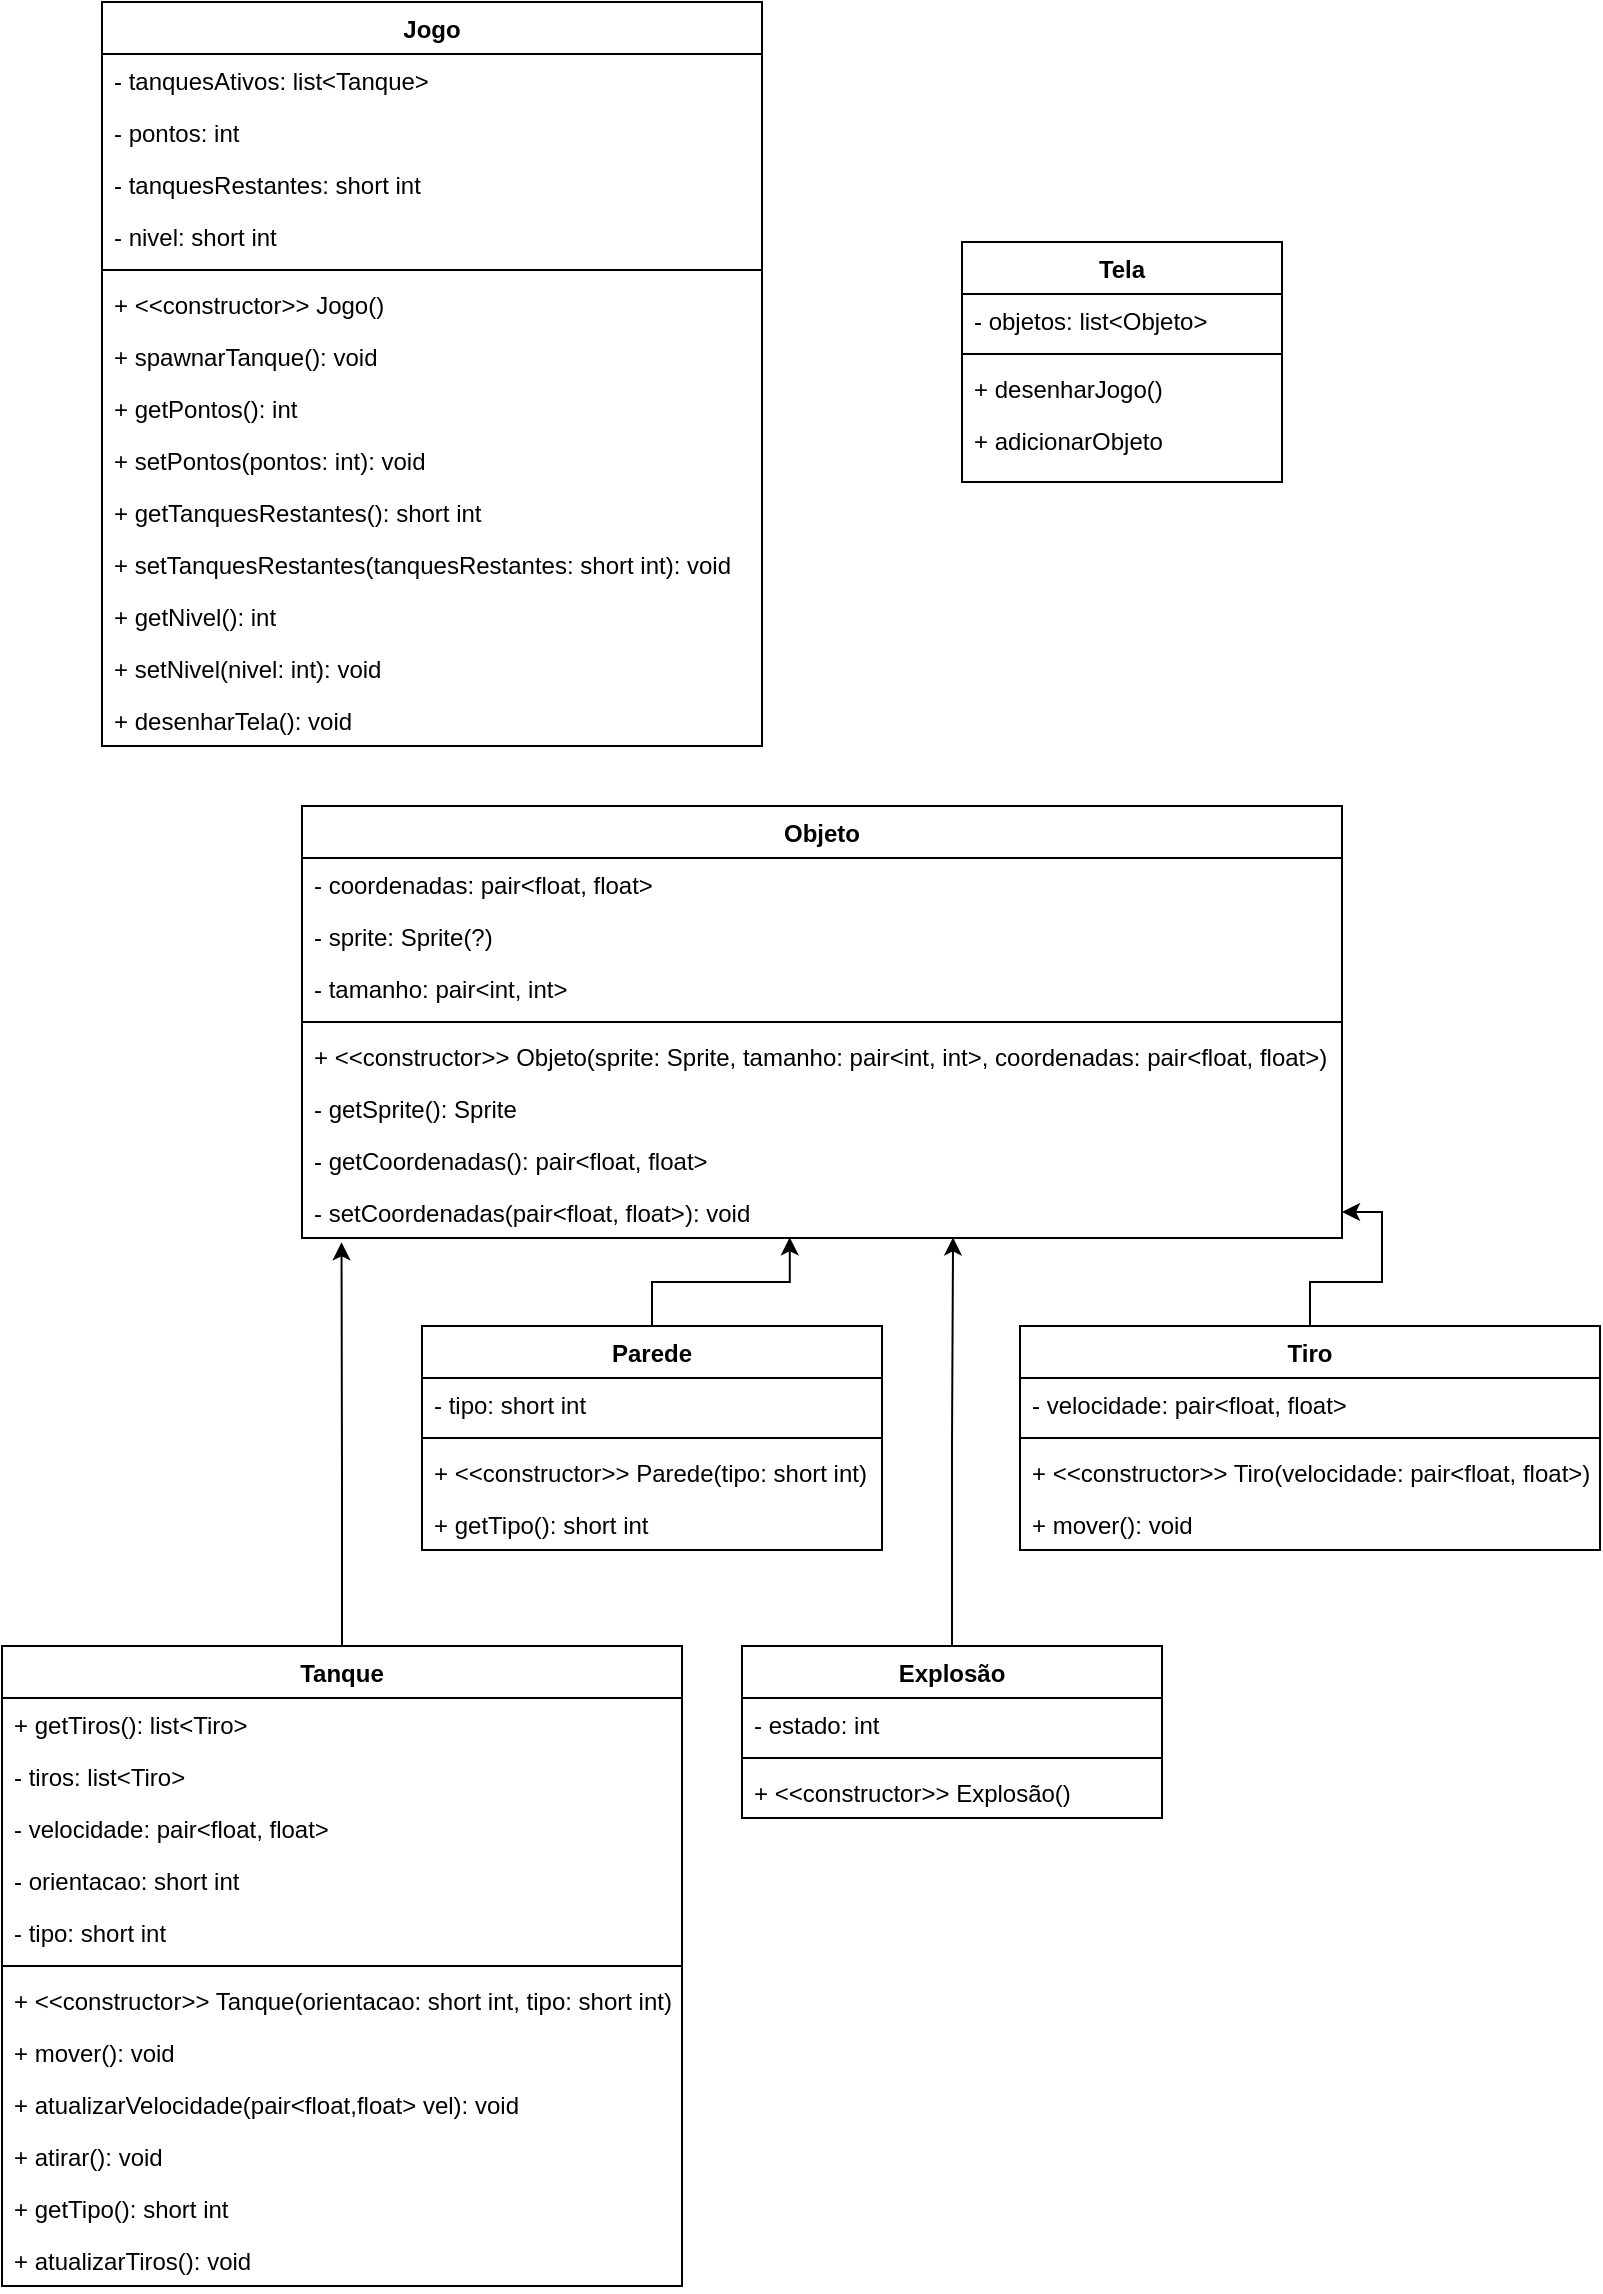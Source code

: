 <mxfile version="20.8.5" type="device"><diagram id="o1uZ22vLpFouhE5KOi7q" name="Página-1"><mxGraphModel dx="1793" dy="943" grid="1" gridSize="10" guides="1" tooltips="1" connect="1" arrows="1" fold="1" page="1" pageScale="1" pageWidth="827" pageHeight="1169" math="0" shadow="0"><root><mxCell id="0"/><mxCell id="1" parent="0"/><mxCell id="Hve1hDz9c8B-PQfO1aXY-7" value="Tanque" style="swimlane;fontStyle=1;align=center;verticalAlign=top;childLayout=stackLayout;horizontal=1;startSize=26;horizontalStack=0;resizeParent=1;resizeParentMax=0;resizeLast=0;collapsible=1;marginBottom=0;" parent="1" vertex="1"><mxGeometry y="842" width="340" height="320" as="geometry"/></mxCell><mxCell id="Hve1hDz9c8B-PQfO1aXY-59" value="+ getTiros(): list&lt;Tiro&gt;" style="text;strokeColor=none;fillColor=none;align=left;verticalAlign=top;spacingLeft=4;spacingRight=4;overflow=hidden;rotatable=0;points=[[0,0.5],[1,0.5]];portConstraint=eastwest;" parent="Hve1hDz9c8B-PQfO1aXY-7" vertex="1"><mxGeometry y="26" width="340" height="26" as="geometry"/></mxCell><mxCell id="Hve1hDz9c8B-PQfO1aXY-8" value="- tiros: list&lt;Tiro&gt; &#xA;" style="text;strokeColor=none;fillColor=none;align=left;verticalAlign=top;spacingLeft=4;spacingRight=4;overflow=hidden;rotatable=0;points=[[0,0.5],[1,0.5]];portConstraint=eastwest;" parent="Hve1hDz9c8B-PQfO1aXY-7" vertex="1"><mxGeometry y="52" width="340" height="26" as="geometry"/></mxCell><mxCell id="Hve1hDz9c8B-PQfO1aXY-13" value="- velocidade: pair&lt;float, float&gt; " style="text;strokeColor=none;fillColor=none;align=left;verticalAlign=top;spacingLeft=4;spacingRight=4;overflow=hidden;rotatable=0;points=[[0,0.5],[1,0.5]];portConstraint=eastwest;" parent="Hve1hDz9c8B-PQfO1aXY-7" vertex="1"><mxGeometry y="78" width="340" height="26" as="geometry"/></mxCell><mxCell id="Hve1hDz9c8B-PQfO1aXY-55" value="- orientacao: short int" style="text;strokeColor=none;fillColor=none;align=left;verticalAlign=top;spacingLeft=4;spacingRight=4;overflow=hidden;rotatable=0;points=[[0,0.5],[1,0.5]];portConstraint=eastwest;" parent="Hve1hDz9c8B-PQfO1aXY-7" vertex="1"><mxGeometry y="104" width="340" height="26" as="geometry"/></mxCell><mxCell id="Hve1hDz9c8B-PQfO1aXY-29" value="- tipo: short int" style="text;strokeColor=none;fillColor=none;align=left;verticalAlign=top;spacingLeft=4;spacingRight=4;overflow=hidden;rotatable=0;points=[[0,0.5],[1,0.5]];portConstraint=eastwest;" parent="Hve1hDz9c8B-PQfO1aXY-7" vertex="1"><mxGeometry y="130" width="340" height="26" as="geometry"/></mxCell><mxCell id="Hve1hDz9c8B-PQfO1aXY-9" value="" style="line;strokeWidth=1;fillColor=none;align=left;verticalAlign=middle;spacingTop=-1;spacingLeft=3;spacingRight=3;rotatable=0;labelPosition=right;points=[];portConstraint=eastwest;strokeColor=inherit;" parent="Hve1hDz9c8B-PQfO1aXY-7" vertex="1"><mxGeometry y="156" width="340" height="8" as="geometry"/></mxCell><mxCell id="Hve1hDz9c8B-PQfO1aXY-56" value="+ &lt;&lt;constructor&gt;&gt; Tanque(orientacao: short int, tipo: short int)" style="text;strokeColor=none;fillColor=none;align=left;verticalAlign=top;spacingLeft=4;spacingRight=4;overflow=hidden;rotatable=0;points=[[0,0.5],[1,0.5]];portConstraint=eastwest;" parent="Hve1hDz9c8B-PQfO1aXY-7" vertex="1"><mxGeometry y="164" width="340" height="26" as="geometry"/></mxCell><mxCell id="Hve1hDz9c8B-PQfO1aXY-10" value="+ mover(): void" style="text;strokeColor=none;fillColor=none;align=left;verticalAlign=top;spacingLeft=4;spacingRight=4;overflow=hidden;rotatable=0;points=[[0,0.5],[1,0.5]];portConstraint=eastwest;" parent="Hve1hDz9c8B-PQfO1aXY-7" vertex="1"><mxGeometry y="190" width="340" height="26" as="geometry"/></mxCell><mxCell id="Hve1hDz9c8B-PQfO1aXY-14" value="+ atualizarVelocidade(pair&lt;float,float&gt; vel): void&#xA;" style="text;strokeColor=none;fillColor=none;align=left;verticalAlign=top;spacingLeft=4;spacingRight=4;overflow=hidden;rotatable=0;points=[[0,0.5],[1,0.5]];portConstraint=eastwest;" parent="Hve1hDz9c8B-PQfO1aXY-7" vertex="1"><mxGeometry y="216" width="340" height="26" as="geometry"/></mxCell><mxCell id="Hve1hDz9c8B-PQfO1aXY-16" value="+ atirar(): void" style="text;strokeColor=none;fillColor=none;align=left;verticalAlign=top;spacingLeft=4;spacingRight=4;overflow=hidden;rotatable=0;points=[[0,0.5],[1,0.5]];portConstraint=eastwest;" parent="Hve1hDz9c8B-PQfO1aXY-7" vertex="1"><mxGeometry y="242" width="340" height="26" as="geometry"/></mxCell><mxCell id="Hve1hDz9c8B-PQfO1aXY-30" value="+ getTipo(): short int" style="text;strokeColor=none;fillColor=none;align=left;verticalAlign=top;spacingLeft=4;spacingRight=4;overflow=hidden;rotatable=0;points=[[0,0.5],[1,0.5]];portConstraint=eastwest;" parent="Hve1hDz9c8B-PQfO1aXY-7" vertex="1"><mxGeometry y="268" width="340" height="26" as="geometry"/></mxCell><mxCell id="Hve1hDz9c8B-PQfO1aXY-57" value="+ atualizarTiros(): void" style="text;strokeColor=none;fillColor=none;align=left;verticalAlign=top;spacingLeft=4;spacingRight=4;overflow=hidden;rotatable=0;points=[[0,0.5],[1,0.5]];portConstraint=eastwest;" parent="Hve1hDz9c8B-PQfO1aXY-7" vertex="1"><mxGeometry y="294" width="340" height="26" as="geometry"/></mxCell><mxCell id="G1yl0691pgCZFo8D57Tp-8" style="edgeStyle=orthogonalEdgeStyle;rounded=0;orthogonalLoop=1;jettySize=auto;html=1;entryX=1;entryY=0.5;entryDx=0;entryDy=0;" edge="1" parent="1" source="Hve1hDz9c8B-PQfO1aXY-17" target="G1yl0691pgCZFo8D57Tp-5"><mxGeometry relative="1" as="geometry"/></mxCell><mxCell id="Hve1hDz9c8B-PQfO1aXY-17" value="Tiro" style="swimlane;fontStyle=1;align=center;verticalAlign=top;childLayout=stackLayout;horizontal=1;startSize=26;horizontalStack=0;resizeParent=1;resizeParentMax=0;resizeLast=0;collapsible=1;marginBottom=0;" parent="1" vertex="1"><mxGeometry x="509" y="682" width="290" height="112" as="geometry"/></mxCell><mxCell id="Hve1hDz9c8B-PQfO1aXY-22" value="- velocidade: pair&lt;float, float&gt;" style="text;strokeColor=none;fillColor=none;align=left;verticalAlign=top;spacingLeft=4;spacingRight=4;overflow=hidden;rotatable=0;points=[[0,0.5],[1,0.5]];portConstraint=eastwest;" parent="Hve1hDz9c8B-PQfO1aXY-17" vertex="1"><mxGeometry y="26" width="290" height="26" as="geometry"/></mxCell><mxCell id="Hve1hDz9c8B-PQfO1aXY-19" value="" style="line;strokeWidth=1;fillColor=none;align=left;verticalAlign=middle;spacingTop=-1;spacingLeft=3;spacingRight=3;rotatable=0;labelPosition=right;points=[];portConstraint=eastwest;strokeColor=inherit;" parent="Hve1hDz9c8B-PQfO1aXY-17" vertex="1"><mxGeometry y="52" width="290" height="8" as="geometry"/></mxCell><mxCell id="Hve1hDz9c8B-PQfO1aXY-20" value="+ &lt;&lt;constructor&gt;&gt; Tiro(velocidade: pair&lt;float, float&gt;) " style="text;strokeColor=none;fillColor=none;align=left;verticalAlign=top;spacingLeft=4;spacingRight=4;overflow=hidden;rotatable=0;points=[[0,0.5],[1,0.5]];portConstraint=eastwest;" parent="Hve1hDz9c8B-PQfO1aXY-17" vertex="1"><mxGeometry y="60" width="290" height="26" as="geometry"/></mxCell><mxCell id="Hve1hDz9c8B-PQfO1aXY-53" value="+ mover(): void" style="text;strokeColor=none;fillColor=none;align=left;verticalAlign=top;spacingLeft=4;spacingRight=4;overflow=hidden;rotatable=0;points=[[0,0.5],[1,0.5]];portConstraint=eastwest;" parent="Hve1hDz9c8B-PQfO1aXY-17" vertex="1"><mxGeometry y="86" width="290" height="26" as="geometry"/></mxCell><mxCell id="G1yl0691pgCZFo8D57Tp-6" style="edgeStyle=orthogonalEdgeStyle;rounded=0;orthogonalLoop=1;jettySize=auto;html=1;entryX=0.469;entryY=0.988;entryDx=0;entryDy=0;entryPerimeter=0;" edge="1" parent="1" source="Hve1hDz9c8B-PQfO1aXY-31" target="G1yl0691pgCZFo8D57Tp-5"><mxGeometry relative="1" as="geometry"/></mxCell><mxCell id="Hve1hDz9c8B-PQfO1aXY-31" value="Parede" style="swimlane;fontStyle=1;align=center;verticalAlign=top;childLayout=stackLayout;horizontal=1;startSize=26;horizontalStack=0;resizeParent=1;resizeParentMax=0;resizeLast=0;collapsible=1;marginBottom=0;" parent="1" vertex="1"><mxGeometry x="210" y="682" width="230" height="112" as="geometry"/></mxCell><mxCell id="Hve1hDz9c8B-PQfO1aXY-39" value="- tipo: short int" style="text;strokeColor=none;fillColor=none;align=left;verticalAlign=top;spacingLeft=4;spacingRight=4;overflow=hidden;rotatable=0;points=[[0,0.5],[1,0.5]];portConstraint=eastwest;" parent="Hve1hDz9c8B-PQfO1aXY-31" vertex="1"><mxGeometry y="26" width="230" height="26" as="geometry"/></mxCell><mxCell id="Hve1hDz9c8B-PQfO1aXY-33" value="" style="line;strokeWidth=1;fillColor=none;align=left;verticalAlign=middle;spacingTop=-1;spacingLeft=3;spacingRight=3;rotatable=0;labelPosition=right;points=[];portConstraint=eastwest;strokeColor=inherit;" parent="Hve1hDz9c8B-PQfO1aXY-31" vertex="1"><mxGeometry y="52" width="230" height="8" as="geometry"/></mxCell><mxCell id="Hve1hDz9c8B-PQfO1aXY-34" value="+ &lt;&lt;constructor&gt;&gt; Parede(tipo: short int)  " style="text;strokeColor=none;fillColor=none;align=left;verticalAlign=top;spacingLeft=4;spacingRight=4;overflow=hidden;rotatable=0;points=[[0,0.5],[1,0.5]];portConstraint=eastwest;" parent="Hve1hDz9c8B-PQfO1aXY-31" vertex="1"><mxGeometry y="60" width="230" height="26" as="geometry"/></mxCell><mxCell id="Hve1hDz9c8B-PQfO1aXY-40" value="+ getTipo(): short int" style="text;strokeColor=none;fillColor=none;align=left;verticalAlign=top;spacingLeft=4;spacingRight=4;overflow=hidden;rotatable=0;points=[[0,0.5],[1,0.5]];portConstraint=eastwest;" parent="Hve1hDz9c8B-PQfO1aXY-31" vertex="1"><mxGeometry y="86" width="230" height="26" as="geometry"/></mxCell><mxCell id="Hve1hDz9c8B-PQfO1aXY-42" value="Jogo" style="swimlane;fontStyle=1;align=center;verticalAlign=top;childLayout=stackLayout;horizontal=1;startSize=26;horizontalStack=0;resizeParent=1;resizeParentMax=0;resizeLast=0;collapsible=1;marginBottom=0;" parent="1" vertex="1"><mxGeometry x="50" y="20" width="330" height="372" as="geometry"/></mxCell><mxCell id="Hve1hDz9c8B-PQfO1aXY-43" value="- tanquesAtivos: list&lt;Tanque&gt;" style="text;strokeColor=none;fillColor=none;align=left;verticalAlign=top;spacingLeft=4;spacingRight=4;overflow=hidden;rotatable=0;points=[[0,0.5],[1,0.5]];portConstraint=eastwest;" parent="Hve1hDz9c8B-PQfO1aXY-42" vertex="1"><mxGeometry y="26" width="330" height="26" as="geometry"/></mxCell><mxCell id="Hve1hDz9c8B-PQfO1aXY-46" value="- pontos: int" style="text;strokeColor=none;fillColor=none;align=left;verticalAlign=top;spacingLeft=4;spacingRight=4;overflow=hidden;rotatable=0;points=[[0,0.5],[1,0.5]];portConstraint=eastwest;" parent="Hve1hDz9c8B-PQfO1aXY-42" vertex="1"><mxGeometry y="52" width="330" height="26" as="geometry"/></mxCell><mxCell id="Hve1hDz9c8B-PQfO1aXY-47" value="- tanquesRestantes: short int" style="text;strokeColor=none;fillColor=none;align=left;verticalAlign=top;spacingLeft=4;spacingRight=4;overflow=hidden;rotatable=0;points=[[0,0.5],[1,0.5]];portConstraint=eastwest;" parent="Hve1hDz9c8B-PQfO1aXY-42" vertex="1"><mxGeometry y="78" width="330" height="26" as="geometry"/></mxCell><mxCell id="Hve1hDz9c8B-PQfO1aXY-48" value="- nivel: short int" style="text;strokeColor=none;fillColor=none;align=left;verticalAlign=top;spacingLeft=4;spacingRight=4;overflow=hidden;rotatable=0;points=[[0,0.5],[1,0.5]];portConstraint=eastwest;" parent="Hve1hDz9c8B-PQfO1aXY-42" vertex="1"><mxGeometry y="104" width="330" height="26" as="geometry"/></mxCell><mxCell id="Hve1hDz9c8B-PQfO1aXY-44" value="" style="line;strokeWidth=1;fillColor=none;align=left;verticalAlign=middle;spacingTop=-1;spacingLeft=3;spacingRight=3;rotatable=0;labelPosition=right;points=[];portConstraint=eastwest;strokeColor=inherit;" parent="Hve1hDz9c8B-PQfO1aXY-42" vertex="1"><mxGeometry y="130" width="330" height="8" as="geometry"/></mxCell><mxCell id="Hve1hDz9c8B-PQfO1aXY-45" value="+ &lt;&lt;constructor&gt;&gt; Jogo()" style="text;strokeColor=none;fillColor=none;align=left;verticalAlign=top;spacingLeft=4;spacingRight=4;overflow=hidden;rotatable=0;points=[[0,0.5],[1,0.5]];portConstraint=eastwest;" parent="Hve1hDz9c8B-PQfO1aXY-42" vertex="1"><mxGeometry y="138" width="330" height="26" as="geometry"/></mxCell><mxCell id="Hve1hDz9c8B-PQfO1aXY-51" value="+ spawnarTanque(): void" style="text;strokeColor=none;fillColor=none;align=left;verticalAlign=top;spacingLeft=4;spacingRight=4;overflow=hidden;rotatable=0;points=[[0,0.5],[1,0.5]];portConstraint=eastwest;" parent="Hve1hDz9c8B-PQfO1aXY-42" vertex="1"><mxGeometry y="164" width="330" height="26" as="geometry"/></mxCell><mxCell id="Hve1hDz9c8B-PQfO1aXY-64" value="+ getPontos(): int" style="text;strokeColor=none;fillColor=none;align=left;verticalAlign=top;spacingLeft=4;spacingRight=4;overflow=hidden;rotatable=0;points=[[0,0.5],[1,0.5]];portConstraint=eastwest;" parent="Hve1hDz9c8B-PQfO1aXY-42" vertex="1"><mxGeometry y="190" width="330" height="26" as="geometry"/></mxCell><mxCell id="Hve1hDz9c8B-PQfO1aXY-49" value="+ setPontos(pontos: int): void" style="text;strokeColor=none;fillColor=none;align=left;verticalAlign=top;spacingLeft=4;spacingRight=4;overflow=hidden;rotatable=0;points=[[0,0.5],[1,0.5]];portConstraint=eastwest;" parent="Hve1hDz9c8B-PQfO1aXY-42" vertex="1"><mxGeometry y="216" width="330" height="26" as="geometry"/></mxCell><mxCell id="Hve1hDz9c8B-PQfO1aXY-65" value="+ getTanquesRestantes(): short int" style="text;strokeColor=none;fillColor=none;align=left;verticalAlign=top;spacingLeft=4;spacingRight=4;overflow=hidden;rotatable=0;points=[[0,0.5],[1,0.5]];portConstraint=eastwest;" parent="Hve1hDz9c8B-PQfO1aXY-42" vertex="1"><mxGeometry y="242" width="330" height="26" as="geometry"/></mxCell><mxCell id="Hve1hDz9c8B-PQfO1aXY-52" value="+ setTanquesRestantes(tanquesRestantes: short int): void" style="text;strokeColor=none;fillColor=none;align=left;verticalAlign=top;spacingLeft=4;spacingRight=4;overflow=hidden;rotatable=0;points=[[0,0.5],[1,0.5]];portConstraint=eastwest;" parent="Hve1hDz9c8B-PQfO1aXY-42" vertex="1"><mxGeometry y="268" width="330" height="26" as="geometry"/></mxCell><mxCell id="Hve1hDz9c8B-PQfO1aXY-66" value="+ getNivel(): int" style="text;strokeColor=none;fillColor=none;align=left;verticalAlign=top;spacingLeft=4;spacingRight=4;overflow=hidden;rotatable=0;points=[[0,0.5],[1,0.5]];portConstraint=eastwest;" parent="Hve1hDz9c8B-PQfO1aXY-42" vertex="1"><mxGeometry y="294" width="330" height="26" as="geometry"/></mxCell><mxCell id="Hve1hDz9c8B-PQfO1aXY-50" value="+ setNivel(nivel: int): void" style="text;strokeColor=none;fillColor=none;align=left;verticalAlign=top;spacingLeft=4;spacingRight=4;overflow=hidden;rotatable=0;points=[[0,0.5],[1,0.5]];portConstraint=eastwest;" parent="Hve1hDz9c8B-PQfO1aXY-42" vertex="1"><mxGeometry y="320" width="330" height="26" as="geometry"/></mxCell><mxCell id="Hve1hDz9c8B-PQfO1aXY-58" value="+ desenharTela(): void" style="text;strokeColor=none;fillColor=none;align=left;verticalAlign=top;spacingLeft=4;spacingRight=4;overflow=hidden;rotatable=0;points=[[0,0.5],[1,0.5]];portConstraint=eastwest;" parent="Hve1hDz9c8B-PQfO1aXY-42" vertex="1"><mxGeometry y="346" width="330" height="26" as="geometry"/></mxCell><mxCell id="G1yl0691pgCZFo8D57Tp-21" style="edgeStyle=orthogonalEdgeStyle;rounded=0;orthogonalLoop=1;jettySize=auto;html=1;entryX=0.626;entryY=0.99;entryDx=0;entryDy=0;entryPerimeter=0;" edge="1" parent="1" source="Hve1hDz9c8B-PQfO1aXY-67" target="G1yl0691pgCZFo8D57Tp-5"><mxGeometry relative="1" as="geometry"/></mxCell><mxCell id="Hve1hDz9c8B-PQfO1aXY-67" value="Explosão" style="swimlane;fontStyle=1;align=center;verticalAlign=top;childLayout=stackLayout;horizontal=1;startSize=26;horizontalStack=0;resizeParent=1;resizeParentMax=0;resizeLast=0;collapsible=1;marginBottom=0;" parent="1" vertex="1"><mxGeometry x="370" y="842" width="210" height="86" as="geometry"/></mxCell><mxCell id="Hve1hDz9c8B-PQfO1aXY-68" value="- estado: int" style="text;strokeColor=none;fillColor=none;align=left;verticalAlign=top;spacingLeft=4;spacingRight=4;overflow=hidden;rotatable=0;points=[[0,0.5],[1,0.5]];portConstraint=eastwest;" parent="Hve1hDz9c8B-PQfO1aXY-67" vertex="1"><mxGeometry y="26" width="210" height="26" as="geometry"/></mxCell><mxCell id="Hve1hDz9c8B-PQfO1aXY-69" value="" style="line;strokeWidth=1;fillColor=none;align=left;verticalAlign=middle;spacingTop=-1;spacingLeft=3;spacingRight=3;rotatable=0;labelPosition=right;points=[];portConstraint=eastwest;strokeColor=inherit;" parent="Hve1hDz9c8B-PQfO1aXY-67" vertex="1"><mxGeometry y="52" width="210" height="8" as="geometry"/></mxCell><mxCell id="Hve1hDz9c8B-PQfO1aXY-70" value="+ &lt;&lt;constructor&gt;&gt; Explosão()" style="text;strokeColor=none;fillColor=none;align=left;verticalAlign=top;spacingLeft=4;spacingRight=4;overflow=hidden;rotatable=0;points=[[0,0.5],[1,0.5]];portConstraint=eastwest;" parent="Hve1hDz9c8B-PQfO1aXY-67" vertex="1"><mxGeometry y="60" width="210" height="26" as="geometry"/></mxCell><mxCell id="G1yl0691pgCZFo8D57Tp-1" value="Objeto" style="swimlane;fontStyle=1;align=center;verticalAlign=top;childLayout=stackLayout;horizontal=1;startSize=26;horizontalStack=0;resizeParent=1;resizeParentMax=0;resizeLast=0;collapsible=1;marginBottom=0;" vertex="1" parent="1"><mxGeometry x="150" y="422" width="520" height="216" as="geometry"/></mxCell><mxCell id="G1yl0691pgCZFo8D57Tp-2" value="- coordenadas: pair&lt;float, float&gt;" style="text;strokeColor=none;fillColor=none;align=left;verticalAlign=top;spacingLeft=4;spacingRight=4;overflow=hidden;rotatable=0;points=[[0,0.5],[1,0.5]];portConstraint=eastwest;" vertex="1" parent="G1yl0691pgCZFo8D57Tp-1"><mxGeometry y="26" width="520" height="26" as="geometry"/></mxCell><mxCell id="G1yl0691pgCZFo8D57Tp-16" value="- sprite: Sprite(?)" style="text;strokeColor=none;fillColor=none;align=left;verticalAlign=top;spacingLeft=4;spacingRight=4;overflow=hidden;rotatable=0;points=[[0,0.5],[1,0.5]];portConstraint=eastwest;" vertex="1" parent="G1yl0691pgCZFo8D57Tp-1"><mxGeometry y="52" width="520" height="26" as="geometry"/></mxCell><mxCell id="G1yl0691pgCZFo8D57Tp-20" value="- tamanho: pair&lt;int, int&gt;" style="text;strokeColor=none;fillColor=none;align=left;verticalAlign=top;spacingLeft=4;spacingRight=4;overflow=hidden;rotatable=0;points=[[0,0.5],[1,0.5]];portConstraint=eastwest;" vertex="1" parent="G1yl0691pgCZFo8D57Tp-1"><mxGeometry y="78" width="520" height="26" as="geometry"/></mxCell><mxCell id="G1yl0691pgCZFo8D57Tp-3" value="" style="line;strokeWidth=1;fillColor=none;align=left;verticalAlign=middle;spacingTop=-1;spacingLeft=3;spacingRight=3;rotatable=0;labelPosition=right;points=[];portConstraint=eastwest;strokeColor=inherit;" vertex="1" parent="G1yl0691pgCZFo8D57Tp-1"><mxGeometry y="104" width="520" height="8" as="geometry"/></mxCell><mxCell id="G1yl0691pgCZFo8D57Tp-18" value="+ &lt;&lt;constructor&gt;&gt; Objeto(sprite: Sprite, tamanho: pair&lt;int, int&gt;, coordenadas: pair&lt;float, float&gt;)&#xA;" style="text;strokeColor=none;fillColor=none;align=left;verticalAlign=top;spacingLeft=4;spacingRight=4;overflow=hidden;rotatable=0;points=[[0,0.5],[1,0.5]];portConstraint=eastwest;" vertex="1" parent="G1yl0691pgCZFo8D57Tp-1"><mxGeometry y="112" width="520" height="26" as="geometry"/></mxCell><mxCell id="G1yl0691pgCZFo8D57Tp-4" value="- getSprite(): Sprite&#xA;" style="text;strokeColor=none;fillColor=none;align=left;verticalAlign=top;spacingLeft=4;spacingRight=4;overflow=hidden;rotatable=0;points=[[0,0.5],[1,0.5]];portConstraint=eastwest;" vertex="1" parent="G1yl0691pgCZFo8D57Tp-1"><mxGeometry y="138" width="520" height="26" as="geometry"/></mxCell><mxCell id="G1yl0691pgCZFo8D57Tp-19" value="- getCoordenadas(): pair&lt;float, float&gt;&#xA;" style="text;strokeColor=none;fillColor=none;align=left;verticalAlign=top;spacingLeft=4;spacingRight=4;overflow=hidden;rotatable=0;points=[[0,0.5],[1,0.5]];portConstraint=eastwest;" vertex="1" parent="G1yl0691pgCZFo8D57Tp-1"><mxGeometry y="164" width="520" height="26" as="geometry"/></mxCell><mxCell id="G1yl0691pgCZFo8D57Tp-5" value="- setCoordenadas(pair&lt;float, float&gt;): void&#xA;" style="text;strokeColor=none;fillColor=none;align=left;verticalAlign=top;spacingLeft=4;spacingRight=4;overflow=hidden;rotatable=0;points=[[0,0.5],[1,0.5]];portConstraint=eastwest;" vertex="1" parent="G1yl0691pgCZFo8D57Tp-1"><mxGeometry y="190" width="520" height="26" as="geometry"/></mxCell><mxCell id="G1yl0691pgCZFo8D57Tp-7" style="edgeStyle=orthogonalEdgeStyle;rounded=0;orthogonalLoop=1;jettySize=auto;html=1;entryX=0.038;entryY=1.083;entryDx=0;entryDy=0;entryPerimeter=0;" edge="1" parent="1" source="Hve1hDz9c8B-PQfO1aXY-7" target="G1yl0691pgCZFo8D57Tp-5"><mxGeometry relative="1" as="geometry"><mxPoint x="245" y="862" as="sourcePoint"/><mxPoint x="410" y="822" as="targetPoint"/><Array as="points"><mxPoint x="170" y="762"/><mxPoint x="170" y="762"/></Array></mxGeometry></mxCell><mxCell id="G1yl0691pgCZFo8D57Tp-12" value="Tela" style="swimlane;fontStyle=1;align=center;verticalAlign=top;childLayout=stackLayout;horizontal=1;startSize=26;horizontalStack=0;resizeParent=1;resizeParentMax=0;resizeLast=0;collapsible=1;marginBottom=0;" vertex="1" parent="1"><mxGeometry x="480" y="140" width="160" height="120" as="geometry"/></mxCell><mxCell id="G1yl0691pgCZFo8D57Tp-13" value="- objetos: list&lt;Objeto&gt;" style="text;strokeColor=none;fillColor=none;align=left;verticalAlign=top;spacingLeft=4;spacingRight=4;overflow=hidden;rotatable=0;points=[[0,0.5],[1,0.5]];portConstraint=eastwest;" vertex="1" parent="G1yl0691pgCZFo8D57Tp-12"><mxGeometry y="26" width="160" height="26" as="geometry"/></mxCell><mxCell id="G1yl0691pgCZFo8D57Tp-14" value="" style="line;strokeWidth=1;fillColor=none;align=left;verticalAlign=middle;spacingTop=-1;spacingLeft=3;spacingRight=3;rotatable=0;labelPosition=right;points=[];portConstraint=eastwest;strokeColor=inherit;" vertex="1" parent="G1yl0691pgCZFo8D57Tp-12"><mxGeometry y="52" width="160" height="8" as="geometry"/></mxCell><mxCell id="G1yl0691pgCZFo8D57Tp-15" value="+ desenharJogo()" style="text;strokeColor=none;fillColor=none;align=left;verticalAlign=top;spacingLeft=4;spacingRight=4;overflow=hidden;rotatable=0;points=[[0,0.5],[1,0.5]];portConstraint=eastwest;" vertex="1" parent="G1yl0691pgCZFo8D57Tp-12"><mxGeometry y="60" width="160" height="26" as="geometry"/></mxCell><mxCell id="G1yl0691pgCZFo8D57Tp-17" value="+ adicionarObjeto" style="text;strokeColor=none;fillColor=none;align=left;verticalAlign=top;spacingLeft=4;spacingRight=4;overflow=hidden;rotatable=0;points=[[0,0.5],[1,0.5]];portConstraint=eastwest;direction=north;" vertex="1" parent="G1yl0691pgCZFo8D57Tp-12"><mxGeometry y="86" width="160" height="34" as="geometry"/></mxCell></root></mxGraphModel></diagram></mxfile>